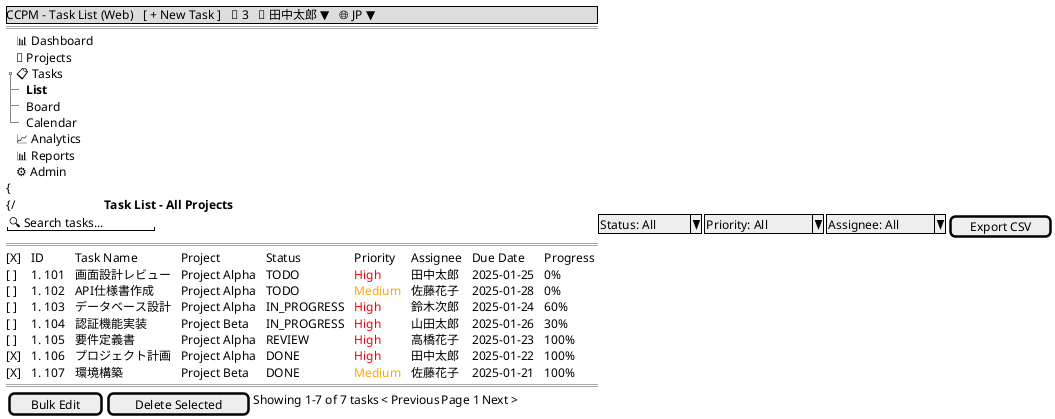 @startsalt
{
  {* CCPM - Task List (Web) | [ + New Task ] | 🔔 3 | 👤 田中太郎 ▼ | 🌐 JP ▼ }
  ==
  {T
    + 📊 Dashboard
    + 📁 Projects  
    + 📋 Tasks
    ++ <b>List</b>
    ++ Board
    ++ Calendar
    + 📈 Analytics
    + 📊 Reports
    + ⚙️ Admin
    |
    {
      {/ <b>Task List - All Projects</b> }
      "🔍 Search tasks..." | ^Status: All^ | ^Priority: All^ | ^Assignee: All^ | [ Export CSV ]
      ==
      {T
        [X] | ID | Task Name | Project | Status | Priority | Assignee | Due Date | Progress
        [ ] | #101 | 画面設計レビュー | Project Alpha | TODO | <color:red>High</color> | 田中太郎 | 2025-01-25 | 0%
        [ ] | #102 | API仕様書作成 | Project Alpha | TODO | <color:orange>Medium</color> | 佐藤花子 | 2025-01-28 | 0%
        [ ] | #103 | データベース設計 | Project Alpha | IN_PROGRESS | <color:red>High</color> | 鈴木次郎 | 2025-01-24 | 60%
        [ ] | #104 | 認証機能実装 | Project Beta | IN_PROGRESS | <color:red>High</color> | 山田太郎 | 2025-01-26 | 30%
        [ ] | #105 | 要件定義書 | Project Alpha | REVIEW | <color:red>High</color> | 高橋花子 | 2025-01-23 | 100%
        [X] | #106 | プロジェクト計画 | Project Alpha | DONE | <color:red>High</color> | 田中太郎 | 2025-01-22 | 100%
        [X] | #107 | 環境構築 | Project Beta | DONE | <color:orange>Medium</color> | 佐藤花子 | 2025-01-21 | 100%
      }
      ==
      {
        [ Bulk Edit ] | [ Delete Selected ] | Showing 1-7 of 7 tasks | < Previous | Page 1 | Next >
      }
    }
  }
  ==
  {* © 2025 CCPM System | Total: 7 tasks | Completed: 2 (29%) | In Progress: 2 (29%) }
}
@endsalt